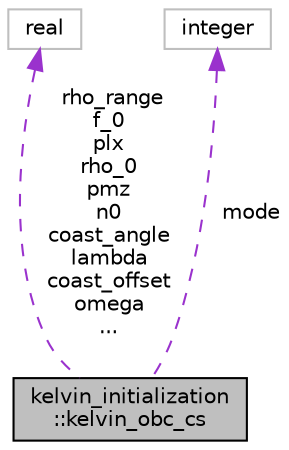digraph "kelvin_initialization::kelvin_obc_cs"
{
 // INTERACTIVE_SVG=YES
  edge [fontname="Helvetica",fontsize="10",labelfontname="Helvetica",labelfontsize="10"];
  node [fontname="Helvetica",fontsize="10",shape=record];
  Node1 [label="kelvin_initialization\l::kelvin_obc_cs",height=0.2,width=0.4,color="black", fillcolor="grey75", style="filled", fontcolor="black"];
  Node2 -> Node1 [dir="back",color="darkorchid3",fontsize="10",style="dashed",label=" rho_range\nf_0\nplx\nrho_0\npmz\nn0\ncoast_angle\nlambda\ncoast_offset\nomega\n..." ,fontname="Helvetica"];
  Node2 [label="real",height=0.2,width=0.4,color="grey75", fillcolor="white", style="filled"];
  Node3 -> Node1 [dir="back",color="darkorchid3",fontsize="10",style="dashed",label=" mode" ,fontname="Helvetica"];
  Node3 [label="integer",height=0.2,width=0.4,color="grey75", fillcolor="white", style="filled"];
}
